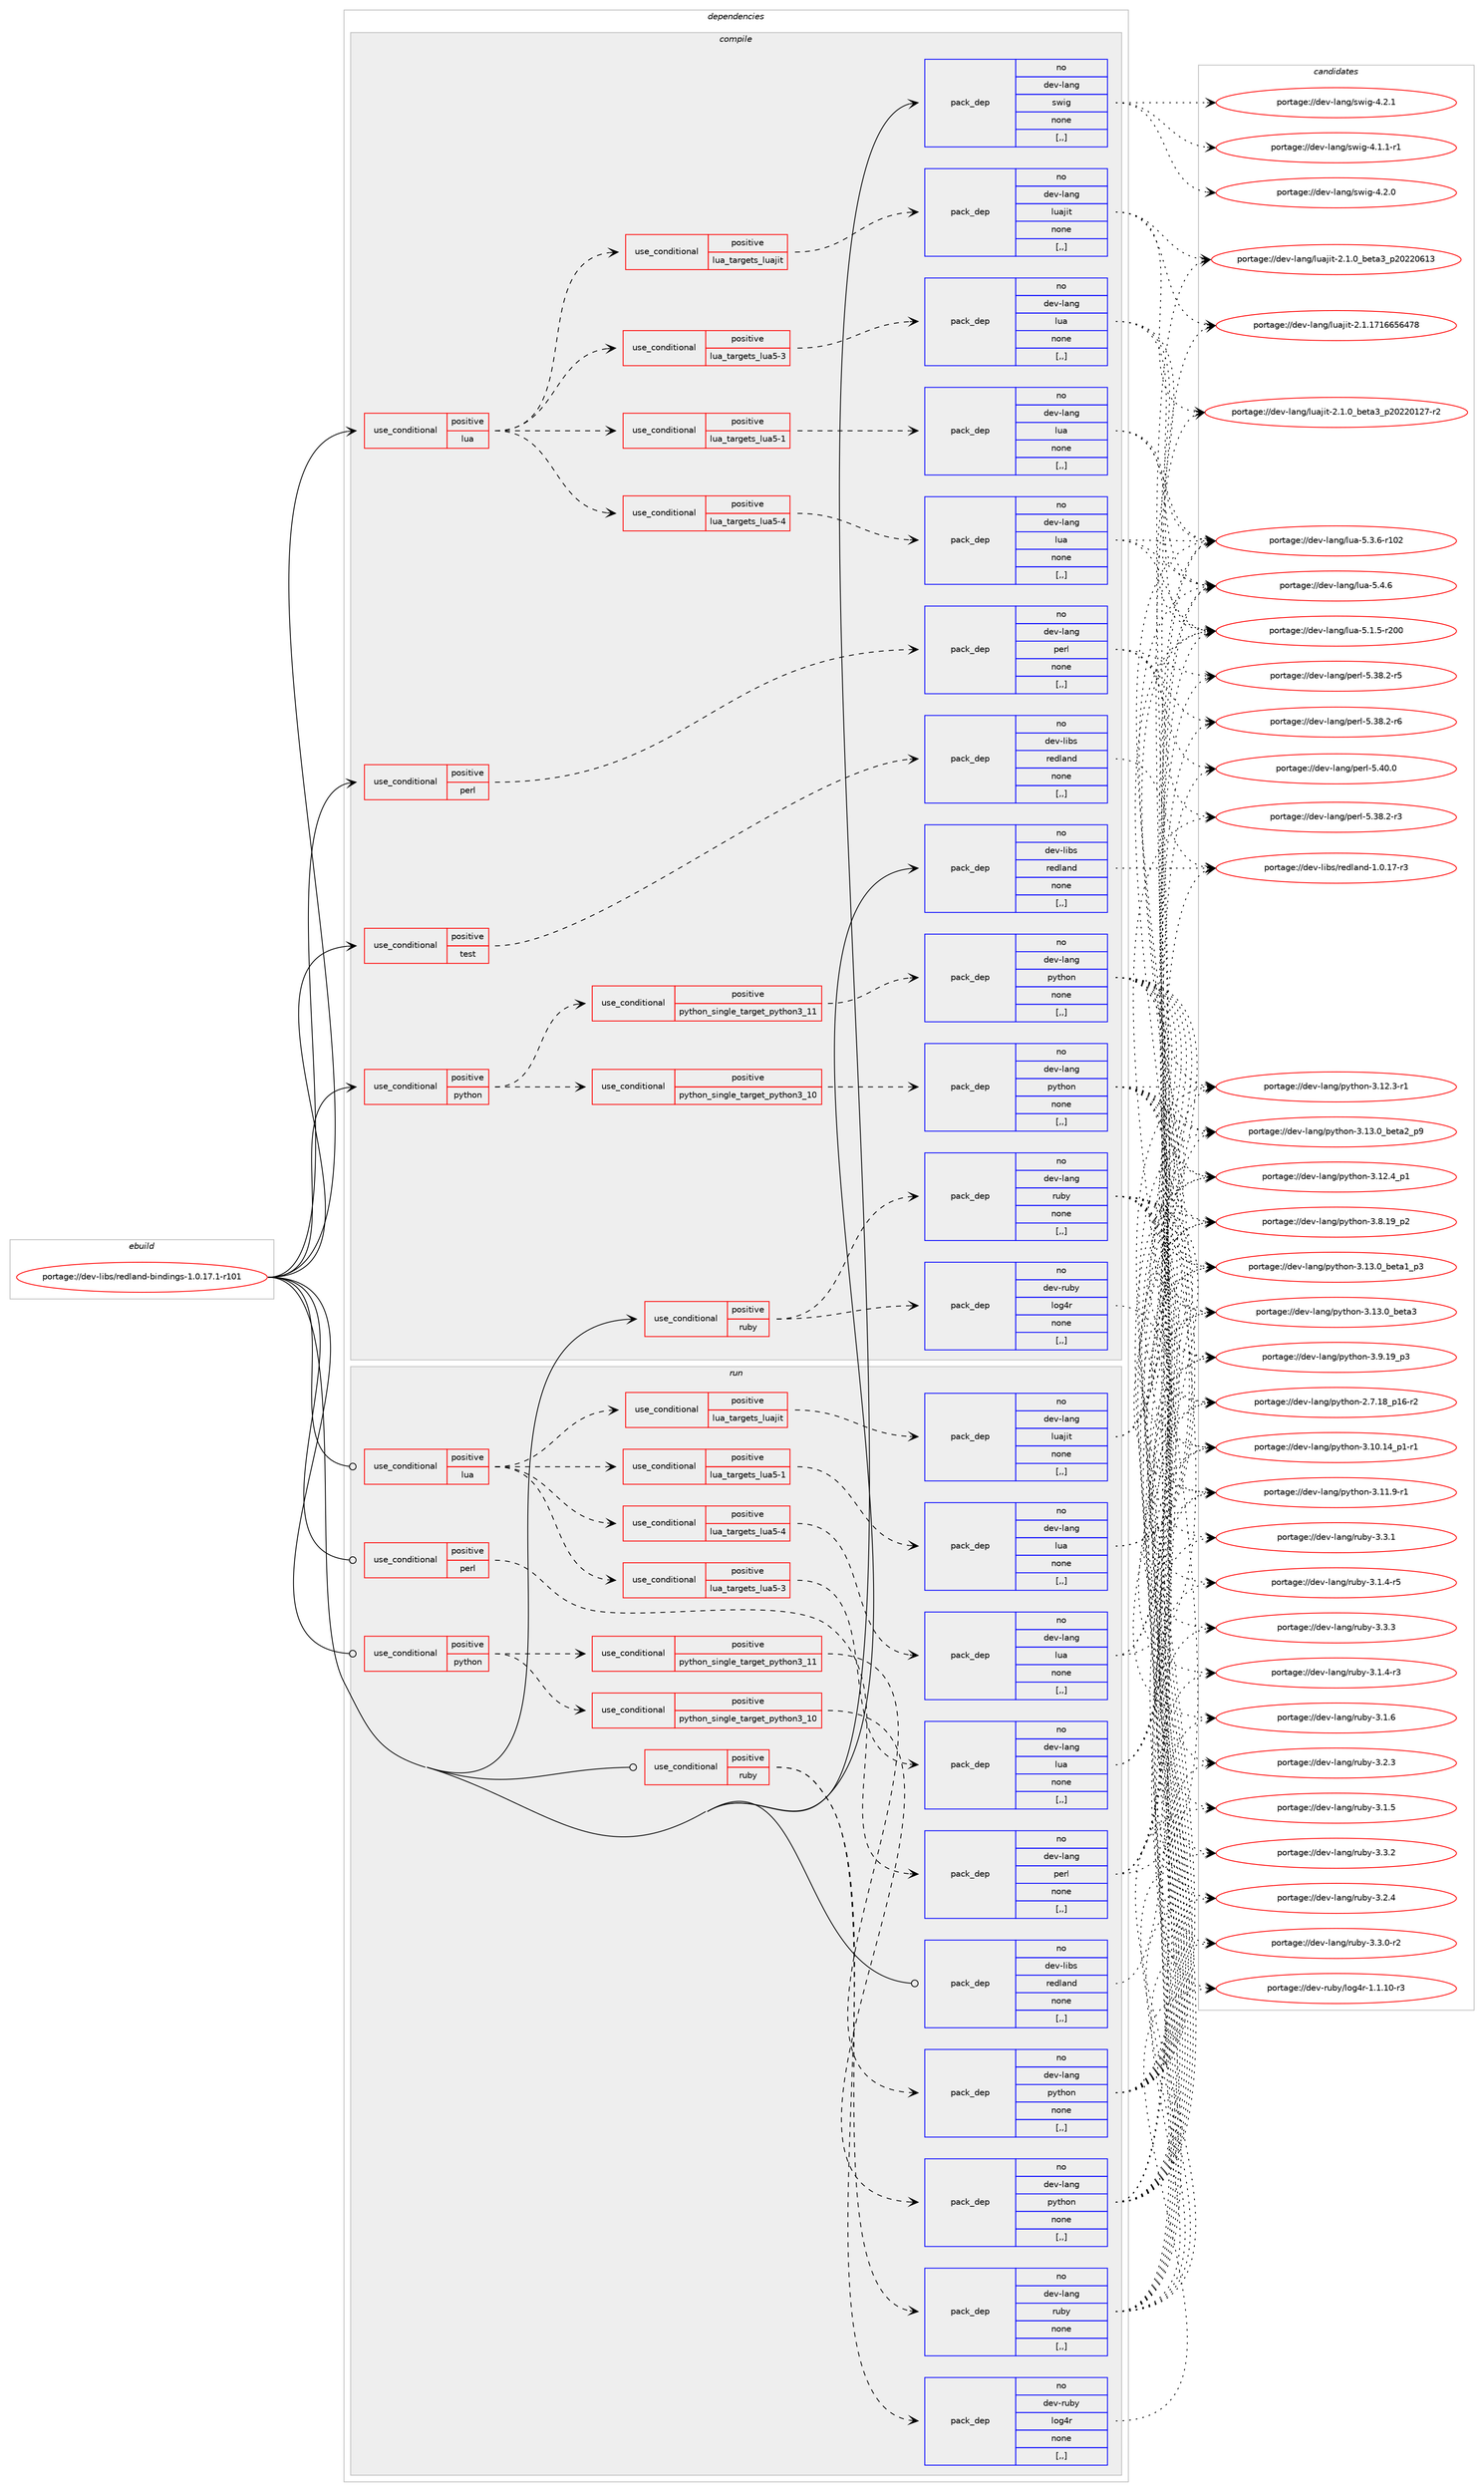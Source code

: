 digraph prolog {

# *************
# Graph options
# *************

newrank=true;
concentrate=true;
compound=true;
graph [rankdir=LR,fontname=Helvetica,fontsize=10,ranksep=1.5];#, ranksep=2.5, nodesep=0.2];
edge  [arrowhead=vee];
node  [fontname=Helvetica,fontsize=10];

# **********
# The ebuild
# **********

subgraph cluster_leftcol {
color=gray;
rank=same;
label=<<i>ebuild</i>>;
id [label="portage://dev-libs/redland-bindings-1.0.17.1-r101", color=red, width=4, href="../dev-libs/redland-bindings-1.0.17.1-r101.svg"];
}

# ****************
# The dependencies
# ****************

subgraph cluster_midcol {
color=gray;
label=<<i>dependencies</i>>;
subgraph cluster_compile {
fillcolor="#eeeeee";
style=filled;
label=<<i>compile</i>>;
subgraph cond27295 {
dependency110662 [label=<<TABLE BORDER="0" CELLBORDER="1" CELLSPACING="0" CELLPADDING="4"><TR><TD ROWSPAN="3" CELLPADDING="10">use_conditional</TD></TR><TR><TD>positive</TD></TR><TR><TD>lua</TD></TR></TABLE>>, shape=none, color=red];
subgraph cond27296 {
dependency110663 [label=<<TABLE BORDER="0" CELLBORDER="1" CELLSPACING="0" CELLPADDING="4"><TR><TD ROWSPAN="3" CELLPADDING="10">use_conditional</TD></TR><TR><TD>positive</TD></TR><TR><TD>lua_targets_luajit</TD></TR></TABLE>>, shape=none, color=red];
subgraph pack82203 {
dependency110664 [label=<<TABLE BORDER="0" CELLBORDER="1" CELLSPACING="0" CELLPADDING="4" WIDTH="220"><TR><TD ROWSPAN="6" CELLPADDING="30">pack_dep</TD></TR><TR><TD WIDTH="110">no</TD></TR><TR><TD>dev-lang</TD></TR><TR><TD>luajit</TD></TR><TR><TD>none</TD></TR><TR><TD>[,,]</TD></TR></TABLE>>, shape=none, color=blue];
}
dependency110663:e -> dependency110664:w [weight=20,style="dashed",arrowhead="vee"];
}
dependency110662:e -> dependency110663:w [weight=20,style="dashed",arrowhead="vee"];
subgraph cond27297 {
dependency110665 [label=<<TABLE BORDER="0" CELLBORDER="1" CELLSPACING="0" CELLPADDING="4"><TR><TD ROWSPAN="3" CELLPADDING="10">use_conditional</TD></TR><TR><TD>positive</TD></TR><TR><TD>lua_targets_lua5-1</TD></TR></TABLE>>, shape=none, color=red];
subgraph pack82204 {
dependency110666 [label=<<TABLE BORDER="0" CELLBORDER="1" CELLSPACING="0" CELLPADDING="4" WIDTH="220"><TR><TD ROWSPAN="6" CELLPADDING="30">pack_dep</TD></TR><TR><TD WIDTH="110">no</TD></TR><TR><TD>dev-lang</TD></TR><TR><TD>lua</TD></TR><TR><TD>none</TD></TR><TR><TD>[,,]</TD></TR></TABLE>>, shape=none, color=blue];
}
dependency110665:e -> dependency110666:w [weight=20,style="dashed",arrowhead="vee"];
}
dependency110662:e -> dependency110665:w [weight=20,style="dashed",arrowhead="vee"];
subgraph cond27298 {
dependency110667 [label=<<TABLE BORDER="0" CELLBORDER="1" CELLSPACING="0" CELLPADDING="4"><TR><TD ROWSPAN="3" CELLPADDING="10">use_conditional</TD></TR><TR><TD>positive</TD></TR><TR><TD>lua_targets_lua5-3</TD></TR></TABLE>>, shape=none, color=red];
subgraph pack82205 {
dependency110668 [label=<<TABLE BORDER="0" CELLBORDER="1" CELLSPACING="0" CELLPADDING="4" WIDTH="220"><TR><TD ROWSPAN="6" CELLPADDING="30">pack_dep</TD></TR><TR><TD WIDTH="110">no</TD></TR><TR><TD>dev-lang</TD></TR><TR><TD>lua</TD></TR><TR><TD>none</TD></TR><TR><TD>[,,]</TD></TR></TABLE>>, shape=none, color=blue];
}
dependency110667:e -> dependency110668:w [weight=20,style="dashed",arrowhead="vee"];
}
dependency110662:e -> dependency110667:w [weight=20,style="dashed",arrowhead="vee"];
subgraph cond27299 {
dependency110669 [label=<<TABLE BORDER="0" CELLBORDER="1" CELLSPACING="0" CELLPADDING="4"><TR><TD ROWSPAN="3" CELLPADDING="10">use_conditional</TD></TR><TR><TD>positive</TD></TR><TR><TD>lua_targets_lua5-4</TD></TR></TABLE>>, shape=none, color=red];
subgraph pack82206 {
dependency110670 [label=<<TABLE BORDER="0" CELLBORDER="1" CELLSPACING="0" CELLPADDING="4" WIDTH="220"><TR><TD ROWSPAN="6" CELLPADDING="30">pack_dep</TD></TR><TR><TD WIDTH="110">no</TD></TR><TR><TD>dev-lang</TD></TR><TR><TD>lua</TD></TR><TR><TD>none</TD></TR><TR><TD>[,,]</TD></TR></TABLE>>, shape=none, color=blue];
}
dependency110669:e -> dependency110670:w [weight=20,style="dashed",arrowhead="vee"];
}
dependency110662:e -> dependency110669:w [weight=20,style="dashed",arrowhead="vee"];
}
id:e -> dependency110662:w [weight=20,style="solid",arrowhead="vee"];
subgraph cond27300 {
dependency110671 [label=<<TABLE BORDER="0" CELLBORDER="1" CELLSPACING="0" CELLPADDING="4"><TR><TD ROWSPAN="3" CELLPADDING="10">use_conditional</TD></TR><TR><TD>positive</TD></TR><TR><TD>perl</TD></TR></TABLE>>, shape=none, color=red];
subgraph pack82207 {
dependency110672 [label=<<TABLE BORDER="0" CELLBORDER="1" CELLSPACING="0" CELLPADDING="4" WIDTH="220"><TR><TD ROWSPAN="6" CELLPADDING="30">pack_dep</TD></TR><TR><TD WIDTH="110">no</TD></TR><TR><TD>dev-lang</TD></TR><TR><TD>perl</TD></TR><TR><TD>none</TD></TR><TR><TD>[,,]</TD></TR></TABLE>>, shape=none, color=blue];
}
dependency110671:e -> dependency110672:w [weight=20,style="dashed",arrowhead="vee"];
}
id:e -> dependency110671:w [weight=20,style="solid",arrowhead="vee"];
subgraph cond27301 {
dependency110673 [label=<<TABLE BORDER="0" CELLBORDER="1" CELLSPACING="0" CELLPADDING="4"><TR><TD ROWSPAN="3" CELLPADDING="10">use_conditional</TD></TR><TR><TD>positive</TD></TR><TR><TD>python</TD></TR></TABLE>>, shape=none, color=red];
subgraph cond27302 {
dependency110674 [label=<<TABLE BORDER="0" CELLBORDER="1" CELLSPACING="0" CELLPADDING="4"><TR><TD ROWSPAN="3" CELLPADDING="10">use_conditional</TD></TR><TR><TD>positive</TD></TR><TR><TD>python_single_target_python3_10</TD></TR></TABLE>>, shape=none, color=red];
subgraph pack82208 {
dependency110675 [label=<<TABLE BORDER="0" CELLBORDER="1" CELLSPACING="0" CELLPADDING="4" WIDTH="220"><TR><TD ROWSPAN="6" CELLPADDING="30">pack_dep</TD></TR><TR><TD WIDTH="110">no</TD></TR><TR><TD>dev-lang</TD></TR><TR><TD>python</TD></TR><TR><TD>none</TD></TR><TR><TD>[,,]</TD></TR></TABLE>>, shape=none, color=blue];
}
dependency110674:e -> dependency110675:w [weight=20,style="dashed",arrowhead="vee"];
}
dependency110673:e -> dependency110674:w [weight=20,style="dashed",arrowhead="vee"];
subgraph cond27303 {
dependency110676 [label=<<TABLE BORDER="0" CELLBORDER="1" CELLSPACING="0" CELLPADDING="4"><TR><TD ROWSPAN="3" CELLPADDING="10">use_conditional</TD></TR><TR><TD>positive</TD></TR><TR><TD>python_single_target_python3_11</TD></TR></TABLE>>, shape=none, color=red];
subgraph pack82209 {
dependency110677 [label=<<TABLE BORDER="0" CELLBORDER="1" CELLSPACING="0" CELLPADDING="4" WIDTH="220"><TR><TD ROWSPAN="6" CELLPADDING="30">pack_dep</TD></TR><TR><TD WIDTH="110">no</TD></TR><TR><TD>dev-lang</TD></TR><TR><TD>python</TD></TR><TR><TD>none</TD></TR><TR><TD>[,,]</TD></TR></TABLE>>, shape=none, color=blue];
}
dependency110676:e -> dependency110677:w [weight=20,style="dashed",arrowhead="vee"];
}
dependency110673:e -> dependency110676:w [weight=20,style="dashed",arrowhead="vee"];
}
id:e -> dependency110673:w [weight=20,style="solid",arrowhead="vee"];
subgraph cond27304 {
dependency110678 [label=<<TABLE BORDER="0" CELLBORDER="1" CELLSPACING="0" CELLPADDING="4"><TR><TD ROWSPAN="3" CELLPADDING="10">use_conditional</TD></TR><TR><TD>positive</TD></TR><TR><TD>ruby</TD></TR></TABLE>>, shape=none, color=red];
subgraph pack82210 {
dependency110679 [label=<<TABLE BORDER="0" CELLBORDER="1" CELLSPACING="0" CELLPADDING="4" WIDTH="220"><TR><TD ROWSPAN="6" CELLPADDING="30">pack_dep</TD></TR><TR><TD WIDTH="110">no</TD></TR><TR><TD>dev-lang</TD></TR><TR><TD>ruby</TD></TR><TR><TD>none</TD></TR><TR><TD>[,,]</TD></TR></TABLE>>, shape=none, color=blue];
}
dependency110678:e -> dependency110679:w [weight=20,style="dashed",arrowhead="vee"];
subgraph pack82211 {
dependency110680 [label=<<TABLE BORDER="0" CELLBORDER="1" CELLSPACING="0" CELLPADDING="4" WIDTH="220"><TR><TD ROWSPAN="6" CELLPADDING="30">pack_dep</TD></TR><TR><TD WIDTH="110">no</TD></TR><TR><TD>dev-ruby</TD></TR><TR><TD>log4r</TD></TR><TR><TD>none</TD></TR><TR><TD>[,,]</TD></TR></TABLE>>, shape=none, color=blue];
}
dependency110678:e -> dependency110680:w [weight=20,style="dashed",arrowhead="vee"];
}
id:e -> dependency110678:w [weight=20,style="solid",arrowhead="vee"];
subgraph cond27305 {
dependency110681 [label=<<TABLE BORDER="0" CELLBORDER="1" CELLSPACING="0" CELLPADDING="4"><TR><TD ROWSPAN="3" CELLPADDING="10">use_conditional</TD></TR><TR><TD>positive</TD></TR><TR><TD>test</TD></TR></TABLE>>, shape=none, color=red];
subgraph pack82212 {
dependency110682 [label=<<TABLE BORDER="0" CELLBORDER="1" CELLSPACING="0" CELLPADDING="4" WIDTH="220"><TR><TD ROWSPAN="6" CELLPADDING="30">pack_dep</TD></TR><TR><TD WIDTH="110">no</TD></TR><TR><TD>dev-libs</TD></TR><TR><TD>redland</TD></TR><TR><TD>none</TD></TR><TR><TD>[,,]</TD></TR></TABLE>>, shape=none, color=blue];
}
dependency110681:e -> dependency110682:w [weight=20,style="dashed",arrowhead="vee"];
}
id:e -> dependency110681:w [weight=20,style="solid",arrowhead="vee"];
subgraph pack82213 {
dependency110683 [label=<<TABLE BORDER="0" CELLBORDER="1" CELLSPACING="0" CELLPADDING="4" WIDTH="220"><TR><TD ROWSPAN="6" CELLPADDING="30">pack_dep</TD></TR><TR><TD WIDTH="110">no</TD></TR><TR><TD>dev-lang</TD></TR><TR><TD>swig</TD></TR><TR><TD>none</TD></TR><TR><TD>[,,]</TD></TR></TABLE>>, shape=none, color=blue];
}
id:e -> dependency110683:w [weight=20,style="solid",arrowhead="vee"];
subgraph pack82214 {
dependency110684 [label=<<TABLE BORDER="0" CELLBORDER="1" CELLSPACING="0" CELLPADDING="4" WIDTH="220"><TR><TD ROWSPAN="6" CELLPADDING="30">pack_dep</TD></TR><TR><TD WIDTH="110">no</TD></TR><TR><TD>dev-libs</TD></TR><TR><TD>redland</TD></TR><TR><TD>none</TD></TR><TR><TD>[,,]</TD></TR></TABLE>>, shape=none, color=blue];
}
id:e -> dependency110684:w [weight=20,style="solid",arrowhead="vee"];
}
subgraph cluster_compileandrun {
fillcolor="#eeeeee";
style=filled;
label=<<i>compile and run</i>>;
}
subgraph cluster_run {
fillcolor="#eeeeee";
style=filled;
label=<<i>run</i>>;
subgraph cond27306 {
dependency110685 [label=<<TABLE BORDER="0" CELLBORDER="1" CELLSPACING="0" CELLPADDING="4"><TR><TD ROWSPAN="3" CELLPADDING="10">use_conditional</TD></TR><TR><TD>positive</TD></TR><TR><TD>lua</TD></TR></TABLE>>, shape=none, color=red];
subgraph cond27307 {
dependency110686 [label=<<TABLE BORDER="0" CELLBORDER="1" CELLSPACING="0" CELLPADDING="4"><TR><TD ROWSPAN="3" CELLPADDING="10">use_conditional</TD></TR><TR><TD>positive</TD></TR><TR><TD>lua_targets_luajit</TD></TR></TABLE>>, shape=none, color=red];
subgraph pack82215 {
dependency110687 [label=<<TABLE BORDER="0" CELLBORDER="1" CELLSPACING="0" CELLPADDING="4" WIDTH="220"><TR><TD ROWSPAN="6" CELLPADDING="30">pack_dep</TD></TR><TR><TD WIDTH="110">no</TD></TR><TR><TD>dev-lang</TD></TR><TR><TD>luajit</TD></TR><TR><TD>none</TD></TR><TR><TD>[,,]</TD></TR></TABLE>>, shape=none, color=blue];
}
dependency110686:e -> dependency110687:w [weight=20,style="dashed",arrowhead="vee"];
}
dependency110685:e -> dependency110686:w [weight=20,style="dashed",arrowhead="vee"];
subgraph cond27308 {
dependency110688 [label=<<TABLE BORDER="0" CELLBORDER="1" CELLSPACING="0" CELLPADDING="4"><TR><TD ROWSPAN="3" CELLPADDING="10">use_conditional</TD></TR><TR><TD>positive</TD></TR><TR><TD>lua_targets_lua5-1</TD></TR></TABLE>>, shape=none, color=red];
subgraph pack82216 {
dependency110689 [label=<<TABLE BORDER="0" CELLBORDER="1" CELLSPACING="0" CELLPADDING="4" WIDTH="220"><TR><TD ROWSPAN="6" CELLPADDING="30">pack_dep</TD></TR><TR><TD WIDTH="110">no</TD></TR><TR><TD>dev-lang</TD></TR><TR><TD>lua</TD></TR><TR><TD>none</TD></TR><TR><TD>[,,]</TD></TR></TABLE>>, shape=none, color=blue];
}
dependency110688:e -> dependency110689:w [weight=20,style="dashed",arrowhead="vee"];
}
dependency110685:e -> dependency110688:w [weight=20,style="dashed",arrowhead="vee"];
subgraph cond27309 {
dependency110690 [label=<<TABLE BORDER="0" CELLBORDER="1" CELLSPACING="0" CELLPADDING="4"><TR><TD ROWSPAN="3" CELLPADDING="10">use_conditional</TD></TR><TR><TD>positive</TD></TR><TR><TD>lua_targets_lua5-3</TD></TR></TABLE>>, shape=none, color=red];
subgraph pack82217 {
dependency110691 [label=<<TABLE BORDER="0" CELLBORDER="1" CELLSPACING="0" CELLPADDING="4" WIDTH="220"><TR><TD ROWSPAN="6" CELLPADDING="30">pack_dep</TD></TR><TR><TD WIDTH="110">no</TD></TR><TR><TD>dev-lang</TD></TR><TR><TD>lua</TD></TR><TR><TD>none</TD></TR><TR><TD>[,,]</TD></TR></TABLE>>, shape=none, color=blue];
}
dependency110690:e -> dependency110691:w [weight=20,style="dashed",arrowhead="vee"];
}
dependency110685:e -> dependency110690:w [weight=20,style="dashed",arrowhead="vee"];
subgraph cond27310 {
dependency110692 [label=<<TABLE BORDER="0" CELLBORDER="1" CELLSPACING="0" CELLPADDING="4"><TR><TD ROWSPAN="3" CELLPADDING="10">use_conditional</TD></TR><TR><TD>positive</TD></TR><TR><TD>lua_targets_lua5-4</TD></TR></TABLE>>, shape=none, color=red];
subgraph pack82218 {
dependency110693 [label=<<TABLE BORDER="0" CELLBORDER="1" CELLSPACING="0" CELLPADDING="4" WIDTH="220"><TR><TD ROWSPAN="6" CELLPADDING="30">pack_dep</TD></TR><TR><TD WIDTH="110">no</TD></TR><TR><TD>dev-lang</TD></TR><TR><TD>lua</TD></TR><TR><TD>none</TD></TR><TR><TD>[,,]</TD></TR></TABLE>>, shape=none, color=blue];
}
dependency110692:e -> dependency110693:w [weight=20,style="dashed",arrowhead="vee"];
}
dependency110685:e -> dependency110692:w [weight=20,style="dashed",arrowhead="vee"];
}
id:e -> dependency110685:w [weight=20,style="solid",arrowhead="odot"];
subgraph cond27311 {
dependency110694 [label=<<TABLE BORDER="0" CELLBORDER="1" CELLSPACING="0" CELLPADDING="4"><TR><TD ROWSPAN="3" CELLPADDING="10">use_conditional</TD></TR><TR><TD>positive</TD></TR><TR><TD>perl</TD></TR></TABLE>>, shape=none, color=red];
subgraph pack82219 {
dependency110695 [label=<<TABLE BORDER="0" CELLBORDER="1" CELLSPACING="0" CELLPADDING="4" WIDTH="220"><TR><TD ROWSPAN="6" CELLPADDING="30">pack_dep</TD></TR><TR><TD WIDTH="110">no</TD></TR><TR><TD>dev-lang</TD></TR><TR><TD>perl</TD></TR><TR><TD>none</TD></TR><TR><TD>[,,]</TD></TR></TABLE>>, shape=none, color=blue];
}
dependency110694:e -> dependency110695:w [weight=20,style="dashed",arrowhead="vee"];
}
id:e -> dependency110694:w [weight=20,style="solid",arrowhead="odot"];
subgraph cond27312 {
dependency110696 [label=<<TABLE BORDER="0" CELLBORDER="1" CELLSPACING="0" CELLPADDING="4"><TR><TD ROWSPAN="3" CELLPADDING="10">use_conditional</TD></TR><TR><TD>positive</TD></TR><TR><TD>python</TD></TR></TABLE>>, shape=none, color=red];
subgraph cond27313 {
dependency110697 [label=<<TABLE BORDER="0" CELLBORDER="1" CELLSPACING="0" CELLPADDING="4"><TR><TD ROWSPAN="3" CELLPADDING="10">use_conditional</TD></TR><TR><TD>positive</TD></TR><TR><TD>python_single_target_python3_10</TD></TR></TABLE>>, shape=none, color=red];
subgraph pack82220 {
dependency110698 [label=<<TABLE BORDER="0" CELLBORDER="1" CELLSPACING="0" CELLPADDING="4" WIDTH="220"><TR><TD ROWSPAN="6" CELLPADDING="30">pack_dep</TD></TR><TR><TD WIDTH="110">no</TD></TR><TR><TD>dev-lang</TD></TR><TR><TD>python</TD></TR><TR><TD>none</TD></TR><TR><TD>[,,]</TD></TR></TABLE>>, shape=none, color=blue];
}
dependency110697:e -> dependency110698:w [weight=20,style="dashed",arrowhead="vee"];
}
dependency110696:e -> dependency110697:w [weight=20,style="dashed",arrowhead="vee"];
subgraph cond27314 {
dependency110699 [label=<<TABLE BORDER="0" CELLBORDER="1" CELLSPACING="0" CELLPADDING="4"><TR><TD ROWSPAN="3" CELLPADDING="10">use_conditional</TD></TR><TR><TD>positive</TD></TR><TR><TD>python_single_target_python3_11</TD></TR></TABLE>>, shape=none, color=red];
subgraph pack82221 {
dependency110700 [label=<<TABLE BORDER="0" CELLBORDER="1" CELLSPACING="0" CELLPADDING="4" WIDTH="220"><TR><TD ROWSPAN="6" CELLPADDING="30">pack_dep</TD></TR><TR><TD WIDTH="110">no</TD></TR><TR><TD>dev-lang</TD></TR><TR><TD>python</TD></TR><TR><TD>none</TD></TR><TR><TD>[,,]</TD></TR></TABLE>>, shape=none, color=blue];
}
dependency110699:e -> dependency110700:w [weight=20,style="dashed",arrowhead="vee"];
}
dependency110696:e -> dependency110699:w [weight=20,style="dashed",arrowhead="vee"];
}
id:e -> dependency110696:w [weight=20,style="solid",arrowhead="odot"];
subgraph cond27315 {
dependency110701 [label=<<TABLE BORDER="0" CELLBORDER="1" CELLSPACING="0" CELLPADDING="4"><TR><TD ROWSPAN="3" CELLPADDING="10">use_conditional</TD></TR><TR><TD>positive</TD></TR><TR><TD>ruby</TD></TR></TABLE>>, shape=none, color=red];
subgraph pack82222 {
dependency110702 [label=<<TABLE BORDER="0" CELLBORDER="1" CELLSPACING="0" CELLPADDING="4" WIDTH="220"><TR><TD ROWSPAN="6" CELLPADDING="30">pack_dep</TD></TR><TR><TD WIDTH="110">no</TD></TR><TR><TD>dev-lang</TD></TR><TR><TD>ruby</TD></TR><TR><TD>none</TD></TR><TR><TD>[,,]</TD></TR></TABLE>>, shape=none, color=blue];
}
dependency110701:e -> dependency110702:w [weight=20,style="dashed",arrowhead="vee"];
subgraph pack82223 {
dependency110703 [label=<<TABLE BORDER="0" CELLBORDER="1" CELLSPACING="0" CELLPADDING="4" WIDTH="220"><TR><TD ROWSPAN="6" CELLPADDING="30">pack_dep</TD></TR><TR><TD WIDTH="110">no</TD></TR><TR><TD>dev-ruby</TD></TR><TR><TD>log4r</TD></TR><TR><TD>none</TD></TR><TR><TD>[,,]</TD></TR></TABLE>>, shape=none, color=blue];
}
dependency110701:e -> dependency110703:w [weight=20,style="dashed",arrowhead="vee"];
}
id:e -> dependency110701:w [weight=20,style="solid",arrowhead="odot"];
subgraph pack82224 {
dependency110704 [label=<<TABLE BORDER="0" CELLBORDER="1" CELLSPACING="0" CELLPADDING="4" WIDTH="220"><TR><TD ROWSPAN="6" CELLPADDING="30">pack_dep</TD></TR><TR><TD WIDTH="110">no</TD></TR><TR><TD>dev-libs</TD></TR><TR><TD>redland</TD></TR><TR><TD>none</TD></TR><TR><TD>[,,]</TD></TR></TABLE>>, shape=none, color=blue];
}
id:e -> dependency110704:w [weight=20,style="solid",arrowhead="odot"];
}
}

# **************
# The candidates
# **************

subgraph cluster_choices {
rank=same;
color=gray;
label=<<i>candidates</i>>;

subgraph choice82203 {
color=black;
nodesep=1;
choice10010111845108971101034710811797106105116455046494648959810111697519511250485050484950554511450 [label="portage://dev-lang/luajit-2.1.0_beta3_p20220127-r2", color=red, width=4,href="../dev-lang/luajit-2.1.0_beta3_p20220127-r2.svg"];
choice1001011184510897110103471081179710610511645504649464895981011169751951125048505048544951 [label="portage://dev-lang/luajit-2.1.0_beta3_p20220613", color=red, width=4,href="../dev-lang/luajit-2.1.0_beta3_p20220613.svg"];
choice10010111845108971101034710811797106105116455046494649554954545354525556 [label="portage://dev-lang/luajit-2.1.1716656478", color=red, width=4,href="../dev-lang/luajit-2.1.1716656478.svg"];
dependency110664:e -> choice10010111845108971101034710811797106105116455046494648959810111697519511250485050484950554511450:w [style=dotted,weight="100"];
dependency110664:e -> choice1001011184510897110103471081179710610511645504649464895981011169751951125048505048544951:w [style=dotted,weight="100"];
dependency110664:e -> choice10010111845108971101034710811797106105116455046494649554954545354525556:w [style=dotted,weight="100"];
}
subgraph choice82204 {
color=black;
nodesep=1;
choice1001011184510897110103471081179745534649465345114504848 [label="portage://dev-lang/lua-5.1.5-r200", color=red, width=4,href="../dev-lang/lua-5.1.5-r200.svg"];
choice1001011184510897110103471081179745534651465445114494850 [label="portage://dev-lang/lua-5.3.6-r102", color=red, width=4,href="../dev-lang/lua-5.3.6-r102.svg"];
choice10010111845108971101034710811797455346524654 [label="portage://dev-lang/lua-5.4.6", color=red, width=4,href="../dev-lang/lua-5.4.6.svg"];
dependency110666:e -> choice1001011184510897110103471081179745534649465345114504848:w [style=dotted,weight="100"];
dependency110666:e -> choice1001011184510897110103471081179745534651465445114494850:w [style=dotted,weight="100"];
dependency110666:e -> choice10010111845108971101034710811797455346524654:w [style=dotted,weight="100"];
}
subgraph choice82205 {
color=black;
nodesep=1;
choice1001011184510897110103471081179745534649465345114504848 [label="portage://dev-lang/lua-5.1.5-r200", color=red, width=4,href="../dev-lang/lua-5.1.5-r200.svg"];
choice1001011184510897110103471081179745534651465445114494850 [label="portage://dev-lang/lua-5.3.6-r102", color=red, width=4,href="../dev-lang/lua-5.3.6-r102.svg"];
choice10010111845108971101034710811797455346524654 [label="portage://dev-lang/lua-5.4.6", color=red, width=4,href="../dev-lang/lua-5.4.6.svg"];
dependency110668:e -> choice1001011184510897110103471081179745534649465345114504848:w [style=dotted,weight="100"];
dependency110668:e -> choice1001011184510897110103471081179745534651465445114494850:w [style=dotted,weight="100"];
dependency110668:e -> choice10010111845108971101034710811797455346524654:w [style=dotted,weight="100"];
}
subgraph choice82206 {
color=black;
nodesep=1;
choice1001011184510897110103471081179745534649465345114504848 [label="portage://dev-lang/lua-5.1.5-r200", color=red, width=4,href="../dev-lang/lua-5.1.5-r200.svg"];
choice1001011184510897110103471081179745534651465445114494850 [label="portage://dev-lang/lua-5.3.6-r102", color=red, width=4,href="../dev-lang/lua-5.3.6-r102.svg"];
choice10010111845108971101034710811797455346524654 [label="portage://dev-lang/lua-5.4.6", color=red, width=4,href="../dev-lang/lua-5.4.6.svg"];
dependency110670:e -> choice1001011184510897110103471081179745534649465345114504848:w [style=dotted,weight="100"];
dependency110670:e -> choice1001011184510897110103471081179745534651465445114494850:w [style=dotted,weight="100"];
dependency110670:e -> choice10010111845108971101034710811797455346524654:w [style=dotted,weight="100"];
}
subgraph choice82207 {
color=black;
nodesep=1;
choice100101118451089711010347112101114108455346515646504511451 [label="portage://dev-lang/perl-5.38.2-r3", color=red, width=4,href="../dev-lang/perl-5.38.2-r3.svg"];
choice100101118451089711010347112101114108455346515646504511453 [label="portage://dev-lang/perl-5.38.2-r5", color=red, width=4,href="../dev-lang/perl-5.38.2-r5.svg"];
choice100101118451089711010347112101114108455346515646504511454 [label="portage://dev-lang/perl-5.38.2-r6", color=red, width=4,href="../dev-lang/perl-5.38.2-r6.svg"];
choice10010111845108971101034711210111410845534652484648 [label="portage://dev-lang/perl-5.40.0", color=red, width=4,href="../dev-lang/perl-5.40.0.svg"];
dependency110672:e -> choice100101118451089711010347112101114108455346515646504511451:w [style=dotted,weight="100"];
dependency110672:e -> choice100101118451089711010347112101114108455346515646504511453:w [style=dotted,weight="100"];
dependency110672:e -> choice100101118451089711010347112101114108455346515646504511454:w [style=dotted,weight="100"];
dependency110672:e -> choice10010111845108971101034711210111410845534652484648:w [style=dotted,weight="100"];
}
subgraph choice82208 {
color=black;
nodesep=1;
choice100101118451089711010347112121116104111110455046554649569511249544511450 [label="portage://dev-lang/python-2.7.18_p16-r2", color=red, width=4,href="../dev-lang/python-2.7.18_p16-r2.svg"];
choice100101118451089711010347112121116104111110455146494846495295112494511449 [label="portage://dev-lang/python-3.10.14_p1-r1", color=red, width=4,href="../dev-lang/python-3.10.14_p1-r1.svg"];
choice100101118451089711010347112121116104111110455146494946574511449 [label="portage://dev-lang/python-3.11.9-r1", color=red, width=4,href="../dev-lang/python-3.11.9-r1.svg"];
choice100101118451089711010347112121116104111110455146495046514511449 [label="portage://dev-lang/python-3.12.3-r1", color=red, width=4,href="../dev-lang/python-3.12.3-r1.svg"];
choice100101118451089711010347112121116104111110455146495046529511249 [label="portage://dev-lang/python-3.12.4_p1", color=red, width=4,href="../dev-lang/python-3.12.4_p1.svg"];
choice10010111845108971101034711212111610411111045514649514648959810111697499511251 [label="portage://dev-lang/python-3.13.0_beta1_p3", color=red, width=4,href="../dev-lang/python-3.13.0_beta1_p3.svg"];
choice10010111845108971101034711212111610411111045514649514648959810111697509511257 [label="portage://dev-lang/python-3.13.0_beta2_p9", color=red, width=4,href="../dev-lang/python-3.13.0_beta2_p9.svg"];
choice1001011184510897110103471121211161041111104551464951464895981011169751 [label="portage://dev-lang/python-3.13.0_beta3", color=red, width=4,href="../dev-lang/python-3.13.0_beta3.svg"];
choice100101118451089711010347112121116104111110455146564649579511250 [label="portage://dev-lang/python-3.8.19_p2", color=red, width=4,href="../dev-lang/python-3.8.19_p2.svg"];
choice100101118451089711010347112121116104111110455146574649579511251 [label="portage://dev-lang/python-3.9.19_p3", color=red, width=4,href="../dev-lang/python-3.9.19_p3.svg"];
dependency110675:e -> choice100101118451089711010347112121116104111110455046554649569511249544511450:w [style=dotted,weight="100"];
dependency110675:e -> choice100101118451089711010347112121116104111110455146494846495295112494511449:w [style=dotted,weight="100"];
dependency110675:e -> choice100101118451089711010347112121116104111110455146494946574511449:w [style=dotted,weight="100"];
dependency110675:e -> choice100101118451089711010347112121116104111110455146495046514511449:w [style=dotted,weight="100"];
dependency110675:e -> choice100101118451089711010347112121116104111110455146495046529511249:w [style=dotted,weight="100"];
dependency110675:e -> choice10010111845108971101034711212111610411111045514649514648959810111697499511251:w [style=dotted,weight="100"];
dependency110675:e -> choice10010111845108971101034711212111610411111045514649514648959810111697509511257:w [style=dotted,weight="100"];
dependency110675:e -> choice1001011184510897110103471121211161041111104551464951464895981011169751:w [style=dotted,weight="100"];
dependency110675:e -> choice100101118451089711010347112121116104111110455146564649579511250:w [style=dotted,weight="100"];
dependency110675:e -> choice100101118451089711010347112121116104111110455146574649579511251:w [style=dotted,weight="100"];
}
subgraph choice82209 {
color=black;
nodesep=1;
choice100101118451089711010347112121116104111110455046554649569511249544511450 [label="portage://dev-lang/python-2.7.18_p16-r2", color=red, width=4,href="../dev-lang/python-2.7.18_p16-r2.svg"];
choice100101118451089711010347112121116104111110455146494846495295112494511449 [label="portage://dev-lang/python-3.10.14_p1-r1", color=red, width=4,href="../dev-lang/python-3.10.14_p1-r1.svg"];
choice100101118451089711010347112121116104111110455146494946574511449 [label="portage://dev-lang/python-3.11.9-r1", color=red, width=4,href="../dev-lang/python-3.11.9-r1.svg"];
choice100101118451089711010347112121116104111110455146495046514511449 [label="portage://dev-lang/python-3.12.3-r1", color=red, width=4,href="../dev-lang/python-3.12.3-r1.svg"];
choice100101118451089711010347112121116104111110455146495046529511249 [label="portage://dev-lang/python-3.12.4_p1", color=red, width=4,href="../dev-lang/python-3.12.4_p1.svg"];
choice10010111845108971101034711212111610411111045514649514648959810111697499511251 [label="portage://dev-lang/python-3.13.0_beta1_p3", color=red, width=4,href="../dev-lang/python-3.13.0_beta1_p3.svg"];
choice10010111845108971101034711212111610411111045514649514648959810111697509511257 [label="portage://dev-lang/python-3.13.0_beta2_p9", color=red, width=4,href="../dev-lang/python-3.13.0_beta2_p9.svg"];
choice1001011184510897110103471121211161041111104551464951464895981011169751 [label="portage://dev-lang/python-3.13.0_beta3", color=red, width=4,href="../dev-lang/python-3.13.0_beta3.svg"];
choice100101118451089711010347112121116104111110455146564649579511250 [label="portage://dev-lang/python-3.8.19_p2", color=red, width=4,href="../dev-lang/python-3.8.19_p2.svg"];
choice100101118451089711010347112121116104111110455146574649579511251 [label="portage://dev-lang/python-3.9.19_p3", color=red, width=4,href="../dev-lang/python-3.9.19_p3.svg"];
dependency110677:e -> choice100101118451089711010347112121116104111110455046554649569511249544511450:w [style=dotted,weight="100"];
dependency110677:e -> choice100101118451089711010347112121116104111110455146494846495295112494511449:w [style=dotted,weight="100"];
dependency110677:e -> choice100101118451089711010347112121116104111110455146494946574511449:w [style=dotted,weight="100"];
dependency110677:e -> choice100101118451089711010347112121116104111110455146495046514511449:w [style=dotted,weight="100"];
dependency110677:e -> choice100101118451089711010347112121116104111110455146495046529511249:w [style=dotted,weight="100"];
dependency110677:e -> choice10010111845108971101034711212111610411111045514649514648959810111697499511251:w [style=dotted,weight="100"];
dependency110677:e -> choice10010111845108971101034711212111610411111045514649514648959810111697509511257:w [style=dotted,weight="100"];
dependency110677:e -> choice1001011184510897110103471121211161041111104551464951464895981011169751:w [style=dotted,weight="100"];
dependency110677:e -> choice100101118451089711010347112121116104111110455146564649579511250:w [style=dotted,weight="100"];
dependency110677:e -> choice100101118451089711010347112121116104111110455146574649579511251:w [style=dotted,weight="100"];
}
subgraph choice82210 {
color=black;
nodesep=1;
choice100101118451089711010347114117981214551464946524511451 [label="portage://dev-lang/ruby-3.1.4-r3", color=red, width=4,href="../dev-lang/ruby-3.1.4-r3.svg"];
choice100101118451089711010347114117981214551464946524511453 [label="portage://dev-lang/ruby-3.1.4-r5", color=red, width=4,href="../dev-lang/ruby-3.1.4-r5.svg"];
choice10010111845108971101034711411798121455146494653 [label="portage://dev-lang/ruby-3.1.5", color=red, width=4,href="../dev-lang/ruby-3.1.5.svg"];
choice10010111845108971101034711411798121455146494654 [label="portage://dev-lang/ruby-3.1.6", color=red, width=4,href="../dev-lang/ruby-3.1.6.svg"];
choice10010111845108971101034711411798121455146504651 [label="portage://dev-lang/ruby-3.2.3", color=red, width=4,href="../dev-lang/ruby-3.2.3.svg"];
choice10010111845108971101034711411798121455146504652 [label="portage://dev-lang/ruby-3.2.4", color=red, width=4,href="../dev-lang/ruby-3.2.4.svg"];
choice100101118451089711010347114117981214551465146484511450 [label="portage://dev-lang/ruby-3.3.0-r2", color=red, width=4,href="../dev-lang/ruby-3.3.0-r2.svg"];
choice10010111845108971101034711411798121455146514649 [label="portage://dev-lang/ruby-3.3.1", color=red, width=4,href="../dev-lang/ruby-3.3.1.svg"];
choice10010111845108971101034711411798121455146514650 [label="portage://dev-lang/ruby-3.3.2", color=red, width=4,href="../dev-lang/ruby-3.3.2.svg"];
choice10010111845108971101034711411798121455146514651 [label="portage://dev-lang/ruby-3.3.3", color=red, width=4,href="../dev-lang/ruby-3.3.3.svg"];
dependency110679:e -> choice100101118451089711010347114117981214551464946524511451:w [style=dotted,weight="100"];
dependency110679:e -> choice100101118451089711010347114117981214551464946524511453:w [style=dotted,weight="100"];
dependency110679:e -> choice10010111845108971101034711411798121455146494653:w [style=dotted,weight="100"];
dependency110679:e -> choice10010111845108971101034711411798121455146494654:w [style=dotted,weight="100"];
dependency110679:e -> choice10010111845108971101034711411798121455146504651:w [style=dotted,weight="100"];
dependency110679:e -> choice10010111845108971101034711411798121455146504652:w [style=dotted,weight="100"];
dependency110679:e -> choice100101118451089711010347114117981214551465146484511450:w [style=dotted,weight="100"];
dependency110679:e -> choice10010111845108971101034711411798121455146514649:w [style=dotted,weight="100"];
dependency110679:e -> choice10010111845108971101034711411798121455146514650:w [style=dotted,weight="100"];
dependency110679:e -> choice10010111845108971101034711411798121455146514651:w [style=dotted,weight="100"];
}
subgraph choice82211 {
color=black;
nodesep=1;
choice10010111845114117981214710811110352114454946494649484511451 [label="portage://dev-ruby/log4r-1.1.10-r3", color=red, width=4,href="../dev-ruby/log4r-1.1.10-r3.svg"];
dependency110680:e -> choice10010111845114117981214710811110352114454946494649484511451:w [style=dotted,weight="100"];
}
subgraph choice82212 {
color=black;
nodesep=1;
choice10010111845108105981154711410110010897110100454946484649554511451 [label="portage://dev-libs/redland-1.0.17-r3", color=red, width=4,href="../dev-libs/redland-1.0.17-r3.svg"];
dependency110682:e -> choice10010111845108105981154711410110010897110100454946484649554511451:w [style=dotted,weight="100"];
}
subgraph choice82213 {
color=black;
nodesep=1;
choice1001011184510897110103471151191051034552464946494511449 [label="portage://dev-lang/swig-4.1.1-r1", color=red, width=4,href="../dev-lang/swig-4.1.1-r1.svg"];
choice100101118451089711010347115119105103455246504648 [label="portage://dev-lang/swig-4.2.0", color=red, width=4,href="../dev-lang/swig-4.2.0.svg"];
choice100101118451089711010347115119105103455246504649 [label="portage://dev-lang/swig-4.2.1", color=red, width=4,href="../dev-lang/swig-4.2.1.svg"];
dependency110683:e -> choice1001011184510897110103471151191051034552464946494511449:w [style=dotted,weight="100"];
dependency110683:e -> choice100101118451089711010347115119105103455246504648:w [style=dotted,weight="100"];
dependency110683:e -> choice100101118451089711010347115119105103455246504649:w [style=dotted,weight="100"];
}
subgraph choice82214 {
color=black;
nodesep=1;
choice10010111845108105981154711410110010897110100454946484649554511451 [label="portage://dev-libs/redland-1.0.17-r3", color=red, width=4,href="../dev-libs/redland-1.0.17-r3.svg"];
dependency110684:e -> choice10010111845108105981154711410110010897110100454946484649554511451:w [style=dotted,weight="100"];
}
subgraph choice82215 {
color=black;
nodesep=1;
choice10010111845108971101034710811797106105116455046494648959810111697519511250485050484950554511450 [label="portage://dev-lang/luajit-2.1.0_beta3_p20220127-r2", color=red, width=4,href="../dev-lang/luajit-2.1.0_beta3_p20220127-r2.svg"];
choice1001011184510897110103471081179710610511645504649464895981011169751951125048505048544951 [label="portage://dev-lang/luajit-2.1.0_beta3_p20220613", color=red, width=4,href="../dev-lang/luajit-2.1.0_beta3_p20220613.svg"];
choice10010111845108971101034710811797106105116455046494649554954545354525556 [label="portage://dev-lang/luajit-2.1.1716656478", color=red, width=4,href="../dev-lang/luajit-2.1.1716656478.svg"];
dependency110687:e -> choice10010111845108971101034710811797106105116455046494648959810111697519511250485050484950554511450:w [style=dotted,weight="100"];
dependency110687:e -> choice1001011184510897110103471081179710610511645504649464895981011169751951125048505048544951:w [style=dotted,weight="100"];
dependency110687:e -> choice10010111845108971101034710811797106105116455046494649554954545354525556:w [style=dotted,weight="100"];
}
subgraph choice82216 {
color=black;
nodesep=1;
choice1001011184510897110103471081179745534649465345114504848 [label="portage://dev-lang/lua-5.1.5-r200", color=red, width=4,href="../dev-lang/lua-5.1.5-r200.svg"];
choice1001011184510897110103471081179745534651465445114494850 [label="portage://dev-lang/lua-5.3.6-r102", color=red, width=4,href="../dev-lang/lua-5.3.6-r102.svg"];
choice10010111845108971101034710811797455346524654 [label="portage://dev-lang/lua-5.4.6", color=red, width=4,href="../dev-lang/lua-5.4.6.svg"];
dependency110689:e -> choice1001011184510897110103471081179745534649465345114504848:w [style=dotted,weight="100"];
dependency110689:e -> choice1001011184510897110103471081179745534651465445114494850:w [style=dotted,weight="100"];
dependency110689:e -> choice10010111845108971101034710811797455346524654:w [style=dotted,weight="100"];
}
subgraph choice82217 {
color=black;
nodesep=1;
choice1001011184510897110103471081179745534649465345114504848 [label="portage://dev-lang/lua-5.1.5-r200", color=red, width=4,href="../dev-lang/lua-5.1.5-r200.svg"];
choice1001011184510897110103471081179745534651465445114494850 [label="portage://dev-lang/lua-5.3.6-r102", color=red, width=4,href="../dev-lang/lua-5.3.6-r102.svg"];
choice10010111845108971101034710811797455346524654 [label="portage://dev-lang/lua-5.4.6", color=red, width=4,href="../dev-lang/lua-5.4.6.svg"];
dependency110691:e -> choice1001011184510897110103471081179745534649465345114504848:w [style=dotted,weight="100"];
dependency110691:e -> choice1001011184510897110103471081179745534651465445114494850:w [style=dotted,weight="100"];
dependency110691:e -> choice10010111845108971101034710811797455346524654:w [style=dotted,weight="100"];
}
subgraph choice82218 {
color=black;
nodesep=1;
choice1001011184510897110103471081179745534649465345114504848 [label="portage://dev-lang/lua-5.1.5-r200", color=red, width=4,href="../dev-lang/lua-5.1.5-r200.svg"];
choice1001011184510897110103471081179745534651465445114494850 [label="portage://dev-lang/lua-5.3.6-r102", color=red, width=4,href="../dev-lang/lua-5.3.6-r102.svg"];
choice10010111845108971101034710811797455346524654 [label="portage://dev-lang/lua-5.4.6", color=red, width=4,href="../dev-lang/lua-5.4.6.svg"];
dependency110693:e -> choice1001011184510897110103471081179745534649465345114504848:w [style=dotted,weight="100"];
dependency110693:e -> choice1001011184510897110103471081179745534651465445114494850:w [style=dotted,weight="100"];
dependency110693:e -> choice10010111845108971101034710811797455346524654:w [style=dotted,weight="100"];
}
subgraph choice82219 {
color=black;
nodesep=1;
choice100101118451089711010347112101114108455346515646504511451 [label="portage://dev-lang/perl-5.38.2-r3", color=red, width=4,href="../dev-lang/perl-5.38.2-r3.svg"];
choice100101118451089711010347112101114108455346515646504511453 [label="portage://dev-lang/perl-5.38.2-r5", color=red, width=4,href="../dev-lang/perl-5.38.2-r5.svg"];
choice100101118451089711010347112101114108455346515646504511454 [label="portage://dev-lang/perl-5.38.2-r6", color=red, width=4,href="../dev-lang/perl-5.38.2-r6.svg"];
choice10010111845108971101034711210111410845534652484648 [label="portage://dev-lang/perl-5.40.0", color=red, width=4,href="../dev-lang/perl-5.40.0.svg"];
dependency110695:e -> choice100101118451089711010347112101114108455346515646504511451:w [style=dotted,weight="100"];
dependency110695:e -> choice100101118451089711010347112101114108455346515646504511453:w [style=dotted,weight="100"];
dependency110695:e -> choice100101118451089711010347112101114108455346515646504511454:w [style=dotted,weight="100"];
dependency110695:e -> choice10010111845108971101034711210111410845534652484648:w [style=dotted,weight="100"];
}
subgraph choice82220 {
color=black;
nodesep=1;
choice100101118451089711010347112121116104111110455046554649569511249544511450 [label="portage://dev-lang/python-2.7.18_p16-r2", color=red, width=4,href="../dev-lang/python-2.7.18_p16-r2.svg"];
choice100101118451089711010347112121116104111110455146494846495295112494511449 [label="portage://dev-lang/python-3.10.14_p1-r1", color=red, width=4,href="../dev-lang/python-3.10.14_p1-r1.svg"];
choice100101118451089711010347112121116104111110455146494946574511449 [label="portage://dev-lang/python-3.11.9-r1", color=red, width=4,href="../dev-lang/python-3.11.9-r1.svg"];
choice100101118451089711010347112121116104111110455146495046514511449 [label="portage://dev-lang/python-3.12.3-r1", color=red, width=4,href="../dev-lang/python-3.12.3-r1.svg"];
choice100101118451089711010347112121116104111110455146495046529511249 [label="portage://dev-lang/python-3.12.4_p1", color=red, width=4,href="../dev-lang/python-3.12.4_p1.svg"];
choice10010111845108971101034711212111610411111045514649514648959810111697499511251 [label="portage://dev-lang/python-3.13.0_beta1_p3", color=red, width=4,href="../dev-lang/python-3.13.0_beta1_p3.svg"];
choice10010111845108971101034711212111610411111045514649514648959810111697509511257 [label="portage://dev-lang/python-3.13.0_beta2_p9", color=red, width=4,href="../dev-lang/python-3.13.0_beta2_p9.svg"];
choice1001011184510897110103471121211161041111104551464951464895981011169751 [label="portage://dev-lang/python-3.13.0_beta3", color=red, width=4,href="../dev-lang/python-3.13.0_beta3.svg"];
choice100101118451089711010347112121116104111110455146564649579511250 [label="portage://dev-lang/python-3.8.19_p2", color=red, width=4,href="../dev-lang/python-3.8.19_p2.svg"];
choice100101118451089711010347112121116104111110455146574649579511251 [label="portage://dev-lang/python-3.9.19_p3", color=red, width=4,href="../dev-lang/python-3.9.19_p3.svg"];
dependency110698:e -> choice100101118451089711010347112121116104111110455046554649569511249544511450:w [style=dotted,weight="100"];
dependency110698:e -> choice100101118451089711010347112121116104111110455146494846495295112494511449:w [style=dotted,weight="100"];
dependency110698:e -> choice100101118451089711010347112121116104111110455146494946574511449:w [style=dotted,weight="100"];
dependency110698:e -> choice100101118451089711010347112121116104111110455146495046514511449:w [style=dotted,weight="100"];
dependency110698:e -> choice100101118451089711010347112121116104111110455146495046529511249:w [style=dotted,weight="100"];
dependency110698:e -> choice10010111845108971101034711212111610411111045514649514648959810111697499511251:w [style=dotted,weight="100"];
dependency110698:e -> choice10010111845108971101034711212111610411111045514649514648959810111697509511257:w [style=dotted,weight="100"];
dependency110698:e -> choice1001011184510897110103471121211161041111104551464951464895981011169751:w [style=dotted,weight="100"];
dependency110698:e -> choice100101118451089711010347112121116104111110455146564649579511250:w [style=dotted,weight="100"];
dependency110698:e -> choice100101118451089711010347112121116104111110455146574649579511251:w [style=dotted,weight="100"];
}
subgraph choice82221 {
color=black;
nodesep=1;
choice100101118451089711010347112121116104111110455046554649569511249544511450 [label="portage://dev-lang/python-2.7.18_p16-r2", color=red, width=4,href="../dev-lang/python-2.7.18_p16-r2.svg"];
choice100101118451089711010347112121116104111110455146494846495295112494511449 [label="portage://dev-lang/python-3.10.14_p1-r1", color=red, width=4,href="../dev-lang/python-3.10.14_p1-r1.svg"];
choice100101118451089711010347112121116104111110455146494946574511449 [label="portage://dev-lang/python-3.11.9-r1", color=red, width=4,href="../dev-lang/python-3.11.9-r1.svg"];
choice100101118451089711010347112121116104111110455146495046514511449 [label="portage://dev-lang/python-3.12.3-r1", color=red, width=4,href="../dev-lang/python-3.12.3-r1.svg"];
choice100101118451089711010347112121116104111110455146495046529511249 [label="portage://dev-lang/python-3.12.4_p1", color=red, width=4,href="../dev-lang/python-3.12.4_p1.svg"];
choice10010111845108971101034711212111610411111045514649514648959810111697499511251 [label="portage://dev-lang/python-3.13.0_beta1_p3", color=red, width=4,href="../dev-lang/python-3.13.0_beta1_p3.svg"];
choice10010111845108971101034711212111610411111045514649514648959810111697509511257 [label="portage://dev-lang/python-3.13.0_beta2_p9", color=red, width=4,href="../dev-lang/python-3.13.0_beta2_p9.svg"];
choice1001011184510897110103471121211161041111104551464951464895981011169751 [label="portage://dev-lang/python-3.13.0_beta3", color=red, width=4,href="../dev-lang/python-3.13.0_beta3.svg"];
choice100101118451089711010347112121116104111110455146564649579511250 [label="portage://dev-lang/python-3.8.19_p2", color=red, width=4,href="../dev-lang/python-3.8.19_p2.svg"];
choice100101118451089711010347112121116104111110455146574649579511251 [label="portage://dev-lang/python-3.9.19_p3", color=red, width=4,href="../dev-lang/python-3.9.19_p3.svg"];
dependency110700:e -> choice100101118451089711010347112121116104111110455046554649569511249544511450:w [style=dotted,weight="100"];
dependency110700:e -> choice100101118451089711010347112121116104111110455146494846495295112494511449:w [style=dotted,weight="100"];
dependency110700:e -> choice100101118451089711010347112121116104111110455146494946574511449:w [style=dotted,weight="100"];
dependency110700:e -> choice100101118451089711010347112121116104111110455146495046514511449:w [style=dotted,weight="100"];
dependency110700:e -> choice100101118451089711010347112121116104111110455146495046529511249:w [style=dotted,weight="100"];
dependency110700:e -> choice10010111845108971101034711212111610411111045514649514648959810111697499511251:w [style=dotted,weight="100"];
dependency110700:e -> choice10010111845108971101034711212111610411111045514649514648959810111697509511257:w [style=dotted,weight="100"];
dependency110700:e -> choice1001011184510897110103471121211161041111104551464951464895981011169751:w [style=dotted,weight="100"];
dependency110700:e -> choice100101118451089711010347112121116104111110455146564649579511250:w [style=dotted,weight="100"];
dependency110700:e -> choice100101118451089711010347112121116104111110455146574649579511251:w [style=dotted,weight="100"];
}
subgraph choice82222 {
color=black;
nodesep=1;
choice100101118451089711010347114117981214551464946524511451 [label="portage://dev-lang/ruby-3.1.4-r3", color=red, width=4,href="../dev-lang/ruby-3.1.4-r3.svg"];
choice100101118451089711010347114117981214551464946524511453 [label="portage://dev-lang/ruby-3.1.4-r5", color=red, width=4,href="../dev-lang/ruby-3.1.4-r5.svg"];
choice10010111845108971101034711411798121455146494653 [label="portage://dev-lang/ruby-3.1.5", color=red, width=4,href="../dev-lang/ruby-3.1.5.svg"];
choice10010111845108971101034711411798121455146494654 [label="portage://dev-lang/ruby-3.1.6", color=red, width=4,href="../dev-lang/ruby-3.1.6.svg"];
choice10010111845108971101034711411798121455146504651 [label="portage://dev-lang/ruby-3.2.3", color=red, width=4,href="../dev-lang/ruby-3.2.3.svg"];
choice10010111845108971101034711411798121455146504652 [label="portage://dev-lang/ruby-3.2.4", color=red, width=4,href="../dev-lang/ruby-3.2.4.svg"];
choice100101118451089711010347114117981214551465146484511450 [label="portage://dev-lang/ruby-3.3.0-r2", color=red, width=4,href="../dev-lang/ruby-3.3.0-r2.svg"];
choice10010111845108971101034711411798121455146514649 [label="portage://dev-lang/ruby-3.3.1", color=red, width=4,href="../dev-lang/ruby-3.3.1.svg"];
choice10010111845108971101034711411798121455146514650 [label="portage://dev-lang/ruby-3.3.2", color=red, width=4,href="../dev-lang/ruby-3.3.2.svg"];
choice10010111845108971101034711411798121455146514651 [label="portage://dev-lang/ruby-3.3.3", color=red, width=4,href="../dev-lang/ruby-3.3.3.svg"];
dependency110702:e -> choice100101118451089711010347114117981214551464946524511451:w [style=dotted,weight="100"];
dependency110702:e -> choice100101118451089711010347114117981214551464946524511453:w [style=dotted,weight="100"];
dependency110702:e -> choice10010111845108971101034711411798121455146494653:w [style=dotted,weight="100"];
dependency110702:e -> choice10010111845108971101034711411798121455146494654:w [style=dotted,weight="100"];
dependency110702:e -> choice10010111845108971101034711411798121455146504651:w [style=dotted,weight="100"];
dependency110702:e -> choice10010111845108971101034711411798121455146504652:w [style=dotted,weight="100"];
dependency110702:e -> choice100101118451089711010347114117981214551465146484511450:w [style=dotted,weight="100"];
dependency110702:e -> choice10010111845108971101034711411798121455146514649:w [style=dotted,weight="100"];
dependency110702:e -> choice10010111845108971101034711411798121455146514650:w [style=dotted,weight="100"];
dependency110702:e -> choice10010111845108971101034711411798121455146514651:w [style=dotted,weight="100"];
}
subgraph choice82223 {
color=black;
nodesep=1;
choice10010111845114117981214710811110352114454946494649484511451 [label="portage://dev-ruby/log4r-1.1.10-r3", color=red, width=4,href="../dev-ruby/log4r-1.1.10-r3.svg"];
dependency110703:e -> choice10010111845114117981214710811110352114454946494649484511451:w [style=dotted,weight="100"];
}
subgraph choice82224 {
color=black;
nodesep=1;
choice10010111845108105981154711410110010897110100454946484649554511451 [label="portage://dev-libs/redland-1.0.17-r3", color=red, width=4,href="../dev-libs/redland-1.0.17-r3.svg"];
dependency110704:e -> choice10010111845108105981154711410110010897110100454946484649554511451:w [style=dotted,weight="100"];
}
}

}
